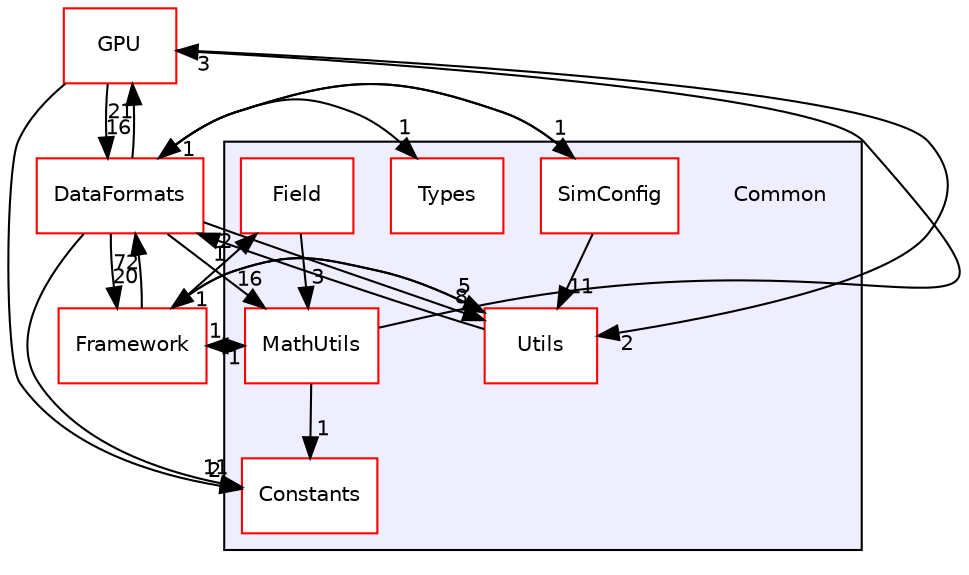 digraph "/home/travis/build/AliceO2Group/AliceO2/Common" {
  bgcolor=transparent;
  compound=true
  node [ fontsize="10", fontname="Helvetica"];
  edge [ labelfontsize="10", labelfontname="Helvetica"];
  subgraph clusterdir_4ab6b4cc6a7edbff49100e9123df213f {
    graph [ bgcolor="#eeeeff", pencolor="black", label="" URL="dir_4ab6b4cc6a7edbff49100e9123df213f.html"];
    dir_4ab6b4cc6a7edbff49100e9123df213f [shape=plaintext label="Common"];
    dir_6595de266f53d2529c2724716663252d [shape=box label="Constants" color="red" fillcolor="white" style="filled" URL="dir_6595de266f53d2529c2724716663252d.html"];
    dir_91c9f7c5ec503f33747eecaa76c19aa0 [shape=box label="Field" color="red" fillcolor="white" style="filled" URL="dir_91c9f7c5ec503f33747eecaa76c19aa0.html"];
    dir_1e6fb7e1d286de65f5cad603aaa68769 [shape=box label="MathUtils" color="red" fillcolor="white" style="filled" URL="dir_1e6fb7e1d286de65f5cad603aaa68769.html"];
    dir_3a79d3ee4538628fc18e2135ea9cbf22 [shape=box label="SimConfig" color="red" fillcolor="white" style="filled" URL="dir_3a79d3ee4538628fc18e2135ea9cbf22.html"];
    dir_a227714f4bf20de28f228c5ebfa34254 [shape=box label="Types" color="red" fillcolor="white" style="filled" URL="dir_a227714f4bf20de28f228c5ebfa34254.html"];
    dir_dc4810549f8e2e369c60bffc9a91caa2 [shape=box label="Utils" color="red" fillcolor="white" style="filled" URL="dir_dc4810549f8e2e369c60bffc9a91caa2.html"];
  }
  dir_f511f1e9c03c071966ae594f00bbc5e0 [shape=box label="GPU" color="red" URL="dir_f511f1e9c03c071966ae594f00bbc5e0.html"];
  dir_bcbb2cf9a3d3d83e5515c82071a07177 [shape=box label="Framework" color="red" URL="dir_bcbb2cf9a3d3d83e5515c82071a07177.html"];
  dir_2171f7ec022c5423887b07c69b2f5b48 [shape=box label="DataFormats" color="red" URL="dir_2171f7ec022c5423887b07c69b2f5b48.html"];
  dir_91c9f7c5ec503f33747eecaa76c19aa0->dir_1e6fb7e1d286de65f5cad603aaa68769 [headlabel="3", labeldistance=1.5 headhref="dir_000036_000041.html"];
  dir_1e6fb7e1d286de65f5cad603aaa68769->dir_6595de266f53d2529c2724716663252d [headlabel="1", labeldistance=1.5 headhref="dir_000041_000033.html"];
  dir_1e6fb7e1d286de65f5cad603aaa68769->dir_f511f1e9c03c071966ae594f00bbc5e0 [headlabel="3", labeldistance=1.5 headhref="dir_000041_000732.html"];
  dir_1e6fb7e1d286de65f5cad603aaa68769->dir_bcbb2cf9a3d3d83e5515c82071a07177 [headlabel="1", labeldistance=1.5 headhref="dir_000041_000058.html"];
  dir_3a79d3ee4538628fc18e2135ea9cbf22->dir_2171f7ec022c5423887b07c69b2f5b48 [headlabel="1", labeldistance=1.5 headhref="dir_000064_000085.html"];
  dir_3a79d3ee4538628fc18e2135ea9cbf22->dir_dc4810549f8e2e369c60bffc9a91caa2 [headlabel="11", labeldistance=1.5 headhref="dir_000064_000077.html"];
  dir_f511f1e9c03c071966ae594f00bbc5e0->dir_6595de266f53d2529c2724716663252d [headlabel="2", labeldistance=1.5 headhref="dir_000732_000033.html"];
  dir_f511f1e9c03c071966ae594f00bbc5e0->dir_2171f7ec022c5423887b07c69b2f5b48 [headlabel="16", labeldistance=1.5 headhref="dir_000732_000085.html"];
  dir_f511f1e9c03c071966ae594f00bbc5e0->dir_dc4810549f8e2e369c60bffc9a91caa2 [headlabel="2", labeldistance=1.5 headhref="dir_000732_000077.html"];
  dir_bcbb2cf9a3d3d83e5515c82071a07177->dir_91c9f7c5ec503f33747eecaa76c19aa0 [headlabel="2", labeldistance=1.5 headhref="dir_000058_000036.html"];
  dir_bcbb2cf9a3d3d83e5515c82071a07177->dir_1e6fb7e1d286de65f5cad603aaa68769 [headlabel="1", labeldistance=1.5 headhref="dir_000058_000041.html"];
  dir_bcbb2cf9a3d3d83e5515c82071a07177->dir_2171f7ec022c5423887b07c69b2f5b48 [headlabel="72", labeldistance=1.5 headhref="dir_000058_000085.html"];
  dir_bcbb2cf9a3d3d83e5515c82071a07177->dir_dc4810549f8e2e369c60bffc9a91caa2 [headlabel="5", labeldistance=1.5 headhref="dir_000058_000077.html"];
  dir_2171f7ec022c5423887b07c69b2f5b48->dir_6595de266f53d2529c2724716663252d [headlabel="11", labeldistance=1.5 headhref="dir_000085_000033.html"];
  dir_2171f7ec022c5423887b07c69b2f5b48->dir_1e6fb7e1d286de65f5cad603aaa68769 [headlabel="16", labeldistance=1.5 headhref="dir_000085_000041.html"];
  dir_2171f7ec022c5423887b07c69b2f5b48->dir_a227714f4bf20de28f228c5ebfa34254 [headlabel="1", labeldistance=1.5 headhref="dir_000085_000074.html"];
  dir_2171f7ec022c5423887b07c69b2f5b48->dir_3a79d3ee4538628fc18e2135ea9cbf22 [headlabel="1", labeldistance=1.5 headhref="dir_000085_000064.html"];
  dir_2171f7ec022c5423887b07c69b2f5b48->dir_f511f1e9c03c071966ae594f00bbc5e0 [headlabel="21", labeldistance=1.5 headhref="dir_000085_000732.html"];
  dir_2171f7ec022c5423887b07c69b2f5b48->dir_bcbb2cf9a3d3d83e5515c82071a07177 [headlabel="20", labeldistance=1.5 headhref="dir_000085_000058.html"];
  dir_2171f7ec022c5423887b07c69b2f5b48->dir_dc4810549f8e2e369c60bffc9a91caa2 [headlabel="8", labeldistance=1.5 headhref="dir_000085_000077.html"];
  dir_dc4810549f8e2e369c60bffc9a91caa2->dir_bcbb2cf9a3d3d83e5515c82071a07177 [headlabel="1", labeldistance=1.5 headhref="dir_000077_000058.html"];
  dir_dc4810549f8e2e369c60bffc9a91caa2->dir_2171f7ec022c5423887b07c69b2f5b48 [headlabel="1", labeldistance=1.5 headhref="dir_000077_000085.html"];
}
